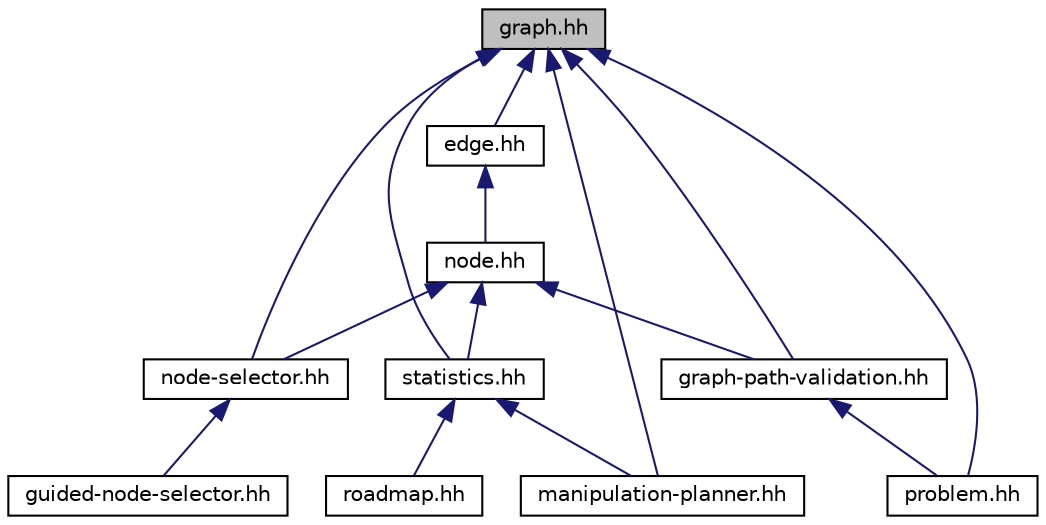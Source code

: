 digraph "graph.hh"
{
  edge [fontname="Helvetica",fontsize="10",labelfontname="Helvetica",labelfontsize="10"];
  node [fontname="Helvetica",fontsize="10",shape=record];
  Node1 [label="graph.hh",height=0.2,width=0.4,color="black", fillcolor="grey75", style="filled" fontcolor="black"];
  Node1 -> Node2 [dir="back",color="midnightblue",fontsize="10",style="solid",fontname="Helvetica"];
  Node2 [label="edge.hh",height=0.2,width=0.4,color="black", fillcolor="white", style="filled",URL="$a00041.html"];
  Node2 -> Node3 [dir="back",color="midnightblue",fontsize="10",style="solid",fontname="Helvetica"];
  Node3 [label="node.hh",height=0.2,width=0.4,color="black", fillcolor="white", style="filled",URL="$a00003.html"];
  Node3 -> Node4 [dir="back",color="midnightblue",fontsize="10",style="solid",fontname="Helvetica"];
  Node4 [label="node-selector.hh",height=0.2,width=0.4,color="black", fillcolor="white", style="filled",URL="$a00053.html"];
  Node4 -> Node5 [dir="back",color="midnightblue",fontsize="10",style="solid",fontname="Helvetica"];
  Node5 [label="guided-node-selector.hh",height=0.2,width=0.4,color="black", fillcolor="white", style="filled",URL="$a00049.html"];
  Node3 -> Node6 [dir="back",color="midnightblue",fontsize="10",style="solid",fontname="Helvetica"];
  Node6 [label="statistics.hh",height=0.2,width=0.4,color="black", fillcolor="white", style="filled",URL="$a00057.html"];
  Node6 -> Node7 [dir="back",color="midnightblue",fontsize="10",style="solid",fontname="Helvetica"];
  Node7 [label="manipulation-planner.hh",height=0.2,width=0.4,color="black", fillcolor="white", style="filled",URL="$a00052.html"];
  Node6 -> Node8 [dir="back",color="midnightblue",fontsize="10",style="solid",fontname="Helvetica"];
  Node8 [label="roadmap.hh",height=0.2,width=0.4,color="black", fillcolor="white", style="filled",URL="$a00056.html"];
  Node3 -> Node9 [dir="back",color="midnightblue",fontsize="10",style="solid",fontname="Helvetica"];
  Node9 [label="graph-path-validation.hh",height=0.2,width=0.4,color="black", fillcolor="white", style="filled",URL="$a00046.html"];
  Node9 -> Node10 [dir="back",color="midnightblue",fontsize="10",style="solid",fontname="Helvetica"];
  Node10 [label="problem.hh",height=0.2,width=0.4,color="black", fillcolor="white", style="filled",URL="$a00005.html"];
  Node1 -> Node4 [dir="back",color="midnightblue",fontsize="10",style="solid",fontname="Helvetica"];
  Node1 -> Node6 [dir="back",color="midnightblue",fontsize="10",style="solid",fontname="Helvetica"];
  Node1 -> Node9 [dir="back",color="midnightblue",fontsize="10",style="solid",fontname="Helvetica"];
  Node1 -> Node7 [dir="back",color="midnightblue",fontsize="10",style="solid",fontname="Helvetica"];
  Node1 -> Node10 [dir="back",color="midnightblue",fontsize="10",style="solid",fontname="Helvetica"];
}
